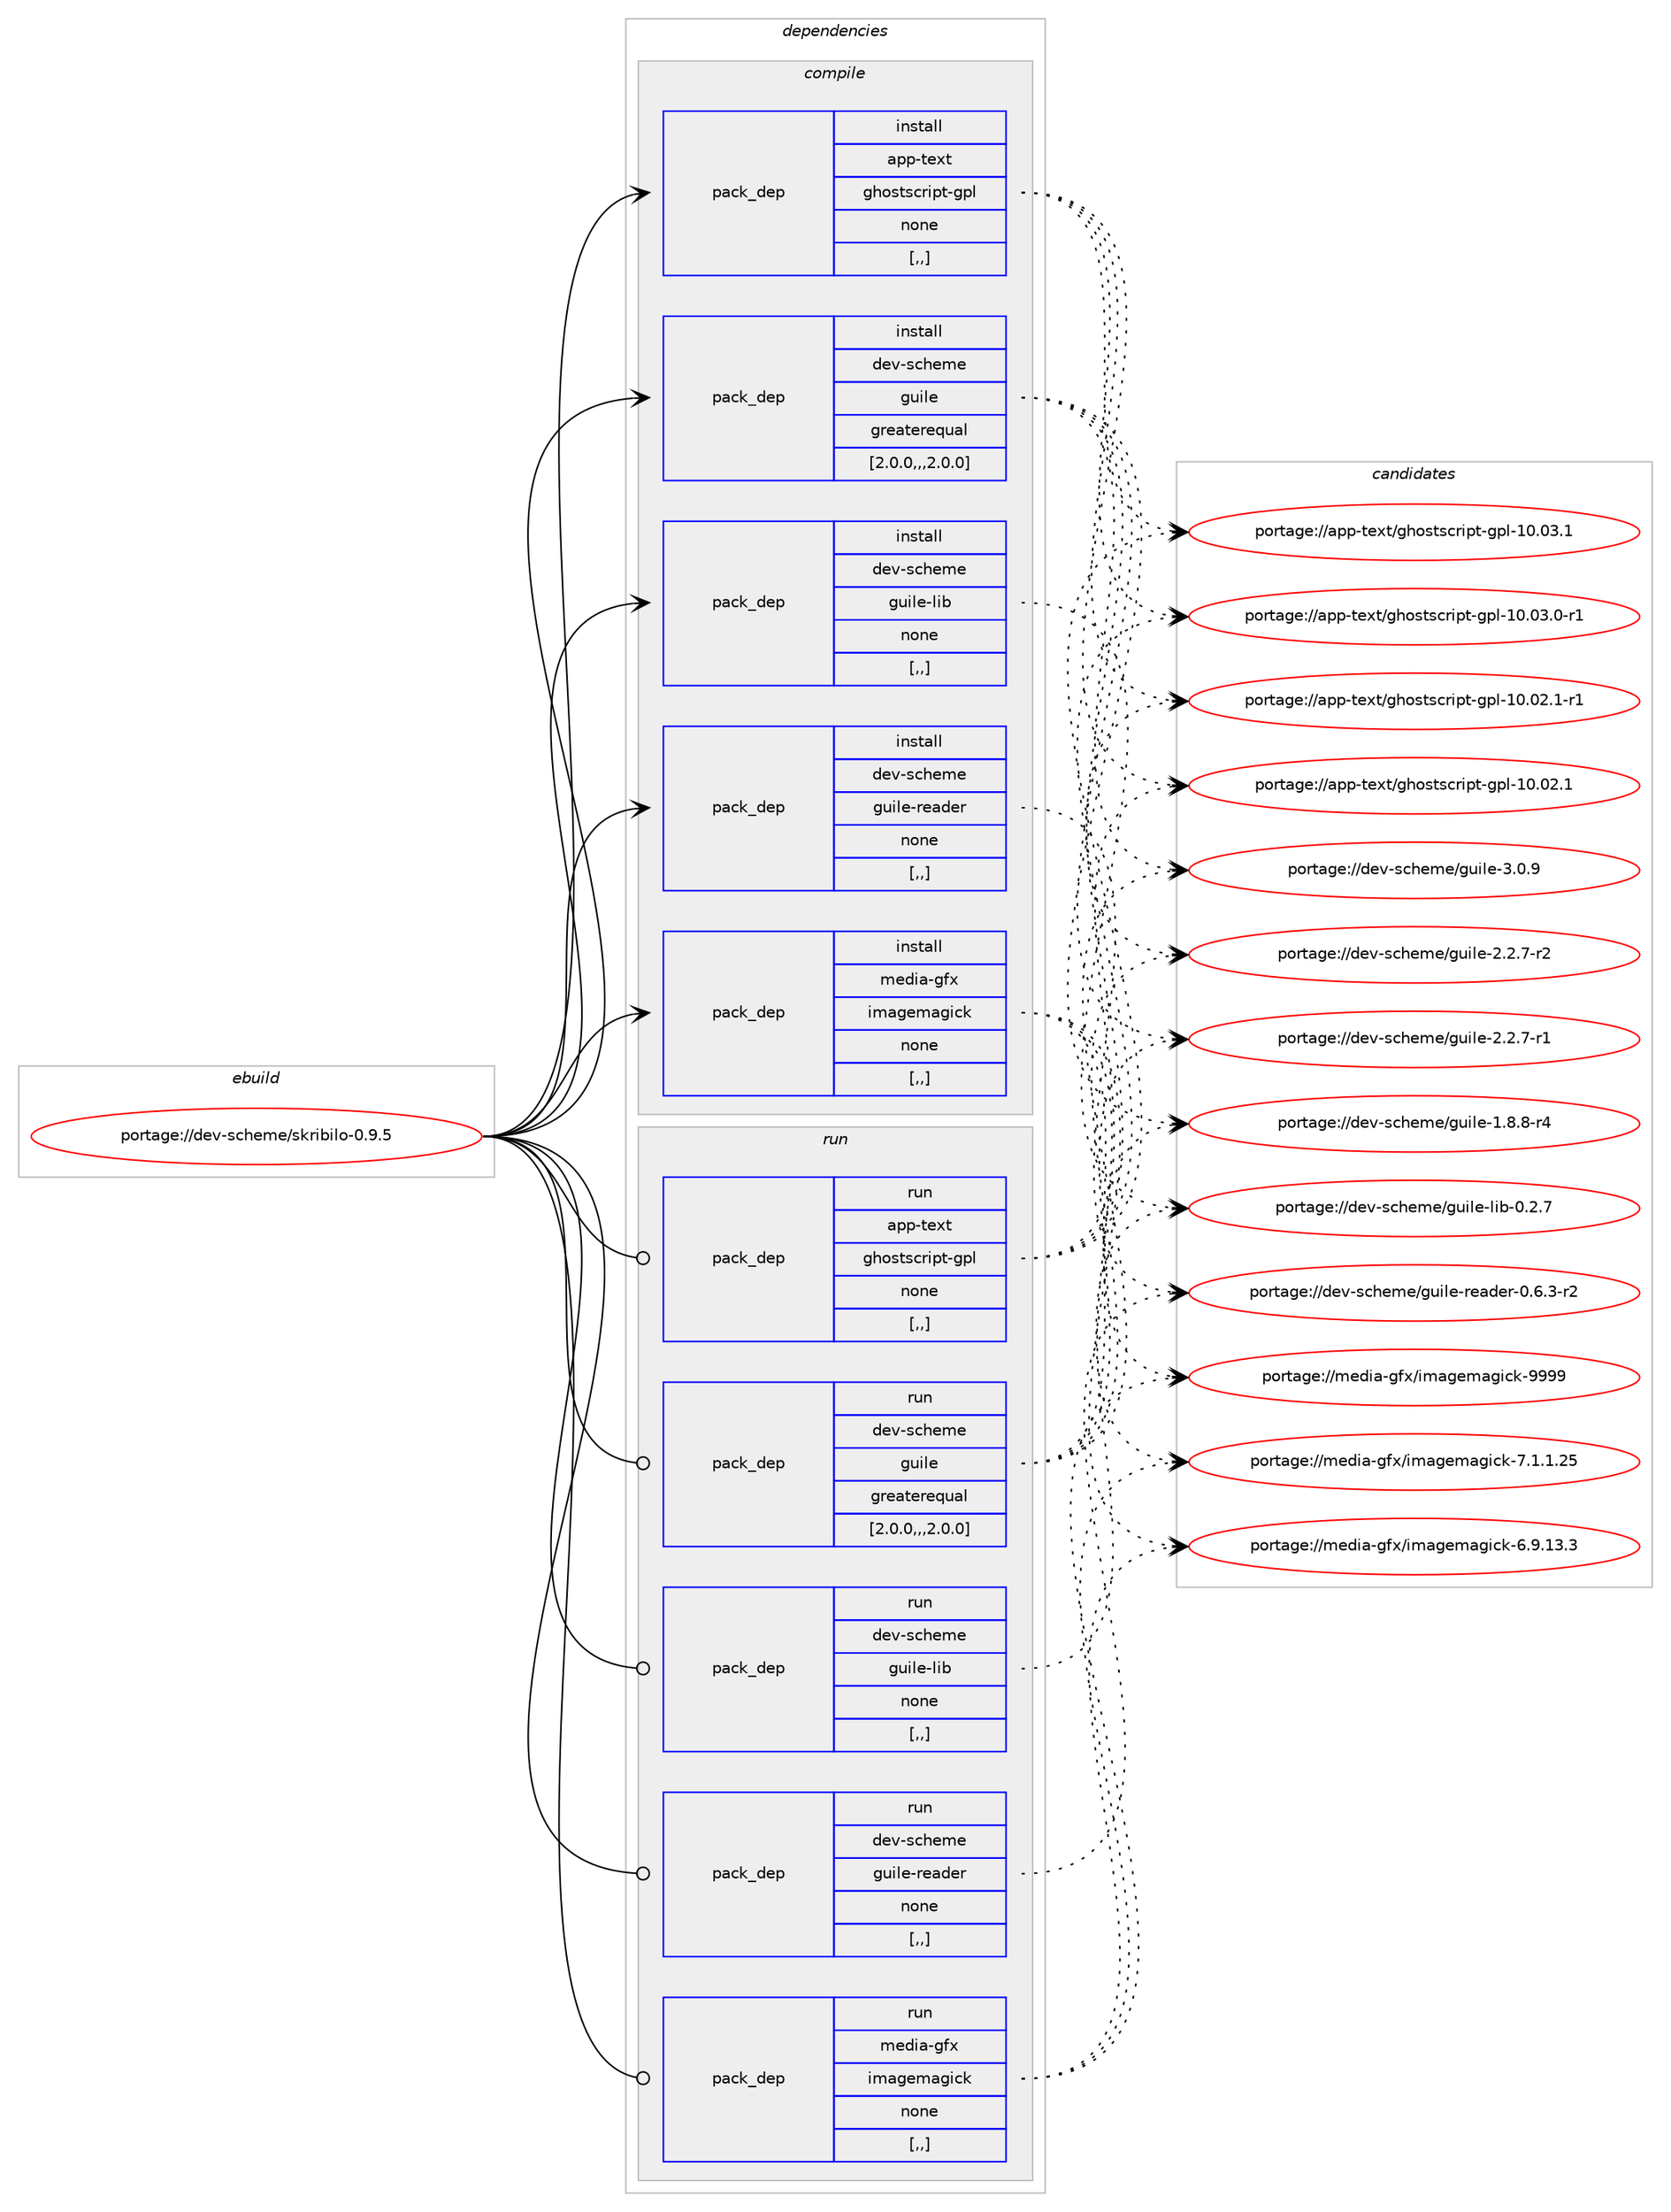 digraph prolog {

# *************
# Graph options
# *************

newrank=true;
concentrate=true;
compound=true;
graph [rankdir=LR,fontname=Helvetica,fontsize=10,ranksep=1.5];#, ranksep=2.5, nodesep=0.2];
edge  [arrowhead=vee];
node  [fontname=Helvetica,fontsize=10];

# **********
# The ebuild
# **********

subgraph cluster_leftcol {
color=gray;
label=<<i>ebuild</i>>;
id [label="portage://dev-scheme/skribilo-0.9.5", color=red, width=4, href="../dev-scheme/skribilo-0.9.5.svg"];
}

# ****************
# The dependencies
# ****************

subgraph cluster_midcol {
color=gray;
label=<<i>dependencies</i>>;
subgraph cluster_compile {
fillcolor="#eeeeee";
style=filled;
label=<<i>compile</i>>;
subgraph pack148195 {
dependency208559 [label=<<TABLE BORDER="0" CELLBORDER="1" CELLSPACING="0" CELLPADDING="4" WIDTH="220"><TR><TD ROWSPAN="6" CELLPADDING="30">pack_dep</TD></TR><TR><TD WIDTH="110">install</TD></TR><TR><TD>app-text</TD></TR><TR><TD>ghostscript-gpl</TD></TR><TR><TD>none</TD></TR><TR><TD>[,,]</TD></TR></TABLE>>, shape=none, color=blue];
}
id:e -> dependency208559:w [weight=20,style="solid",arrowhead="vee"];
subgraph pack148196 {
dependency208560 [label=<<TABLE BORDER="0" CELLBORDER="1" CELLSPACING="0" CELLPADDING="4" WIDTH="220"><TR><TD ROWSPAN="6" CELLPADDING="30">pack_dep</TD></TR><TR><TD WIDTH="110">install</TD></TR><TR><TD>dev-scheme</TD></TR><TR><TD>guile</TD></TR><TR><TD>greaterequal</TD></TR><TR><TD>[2.0.0,,,2.0.0]</TD></TR></TABLE>>, shape=none, color=blue];
}
id:e -> dependency208560:w [weight=20,style="solid",arrowhead="vee"];
subgraph pack148197 {
dependency208561 [label=<<TABLE BORDER="0" CELLBORDER="1" CELLSPACING="0" CELLPADDING="4" WIDTH="220"><TR><TD ROWSPAN="6" CELLPADDING="30">pack_dep</TD></TR><TR><TD WIDTH="110">install</TD></TR><TR><TD>dev-scheme</TD></TR><TR><TD>guile-lib</TD></TR><TR><TD>none</TD></TR><TR><TD>[,,]</TD></TR></TABLE>>, shape=none, color=blue];
}
id:e -> dependency208561:w [weight=20,style="solid",arrowhead="vee"];
subgraph pack148198 {
dependency208562 [label=<<TABLE BORDER="0" CELLBORDER="1" CELLSPACING="0" CELLPADDING="4" WIDTH="220"><TR><TD ROWSPAN="6" CELLPADDING="30">pack_dep</TD></TR><TR><TD WIDTH="110">install</TD></TR><TR><TD>dev-scheme</TD></TR><TR><TD>guile-reader</TD></TR><TR><TD>none</TD></TR><TR><TD>[,,]</TD></TR></TABLE>>, shape=none, color=blue];
}
id:e -> dependency208562:w [weight=20,style="solid",arrowhead="vee"];
subgraph pack148199 {
dependency208563 [label=<<TABLE BORDER="0" CELLBORDER="1" CELLSPACING="0" CELLPADDING="4" WIDTH="220"><TR><TD ROWSPAN="6" CELLPADDING="30">pack_dep</TD></TR><TR><TD WIDTH="110">install</TD></TR><TR><TD>media-gfx</TD></TR><TR><TD>imagemagick</TD></TR><TR><TD>none</TD></TR><TR><TD>[,,]</TD></TR></TABLE>>, shape=none, color=blue];
}
id:e -> dependency208563:w [weight=20,style="solid",arrowhead="vee"];
}
subgraph cluster_compileandrun {
fillcolor="#eeeeee";
style=filled;
label=<<i>compile and run</i>>;
}
subgraph cluster_run {
fillcolor="#eeeeee";
style=filled;
label=<<i>run</i>>;
subgraph pack148200 {
dependency208564 [label=<<TABLE BORDER="0" CELLBORDER="1" CELLSPACING="0" CELLPADDING="4" WIDTH="220"><TR><TD ROWSPAN="6" CELLPADDING="30">pack_dep</TD></TR><TR><TD WIDTH="110">run</TD></TR><TR><TD>app-text</TD></TR><TR><TD>ghostscript-gpl</TD></TR><TR><TD>none</TD></TR><TR><TD>[,,]</TD></TR></TABLE>>, shape=none, color=blue];
}
id:e -> dependency208564:w [weight=20,style="solid",arrowhead="odot"];
subgraph pack148201 {
dependency208565 [label=<<TABLE BORDER="0" CELLBORDER="1" CELLSPACING="0" CELLPADDING="4" WIDTH="220"><TR><TD ROWSPAN="6" CELLPADDING="30">pack_dep</TD></TR><TR><TD WIDTH="110">run</TD></TR><TR><TD>dev-scheme</TD></TR><TR><TD>guile</TD></TR><TR><TD>greaterequal</TD></TR><TR><TD>[2.0.0,,,2.0.0]</TD></TR></TABLE>>, shape=none, color=blue];
}
id:e -> dependency208565:w [weight=20,style="solid",arrowhead="odot"];
subgraph pack148202 {
dependency208566 [label=<<TABLE BORDER="0" CELLBORDER="1" CELLSPACING="0" CELLPADDING="4" WIDTH="220"><TR><TD ROWSPAN="6" CELLPADDING="30">pack_dep</TD></TR><TR><TD WIDTH="110">run</TD></TR><TR><TD>dev-scheme</TD></TR><TR><TD>guile-lib</TD></TR><TR><TD>none</TD></TR><TR><TD>[,,]</TD></TR></TABLE>>, shape=none, color=blue];
}
id:e -> dependency208566:w [weight=20,style="solid",arrowhead="odot"];
subgraph pack148203 {
dependency208567 [label=<<TABLE BORDER="0" CELLBORDER="1" CELLSPACING="0" CELLPADDING="4" WIDTH="220"><TR><TD ROWSPAN="6" CELLPADDING="30">pack_dep</TD></TR><TR><TD WIDTH="110">run</TD></TR><TR><TD>dev-scheme</TD></TR><TR><TD>guile-reader</TD></TR><TR><TD>none</TD></TR><TR><TD>[,,]</TD></TR></TABLE>>, shape=none, color=blue];
}
id:e -> dependency208567:w [weight=20,style="solid",arrowhead="odot"];
subgraph pack148204 {
dependency208568 [label=<<TABLE BORDER="0" CELLBORDER="1" CELLSPACING="0" CELLPADDING="4" WIDTH="220"><TR><TD ROWSPAN="6" CELLPADDING="30">pack_dep</TD></TR><TR><TD WIDTH="110">run</TD></TR><TR><TD>media-gfx</TD></TR><TR><TD>imagemagick</TD></TR><TR><TD>none</TD></TR><TR><TD>[,,]</TD></TR></TABLE>>, shape=none, color=blue];
}
id:e -> dependency208568:w [weight=20,style="solid",arrowhead="odot"];
}
}

# **************
# The candidates
# **************

subgraph cluster_choices {
rank=same;
color=gray;
label=<<i>candidates</i>>;

subgraph choice148195 {
color=black;
nodesep=1;
choice97112112451161011201164710310411111511611599114105112116451031121084549484648514649 [label="portage://app-text/ghostscript-gpl-10.03.1", color=red, width=4,href="../app-text/ghostscript-gpl-10.03.1.svg"];
choice971121124511610112011647103104111115116115991141051121164510311210845494846485146484511449 [label="portage://app-text/ghostscript-gpl-10.03.0-r1", color=red, width=4,href="../app-text/ghostscript-gpl-10.03.0-r1.svg"];
choice971121124511610112011647103104111115116115991141051121164510311210845494846485046494511449 [label="portage://app-text/ghostscript-gpl-10.02.1-r1", color=red, width=4,href="../app-text/ghostscript-gpl-10.02.1-r1.svg"];
choice97112112451161011201164710310411111511611599114105112116451031121084549484648504649 [label="portage://app-text/ghostscript-gpl-10.02.1", color=red, width=4,href="../app-text/ghostscript-gpl-10.02.1.svg"];
dependency208559:e -> choice97112112451161011201164710310411111511611599114105112116451031121084549484648514649:w [style=dotted,weight="100"];
dependency208559:e -> choice971121124511610112011647103104111115116115991141051121164510311210845494846485146484511449:w [style=dotted,weight="100"];
dependency208559:e -> choice971121124511610112011647103104111115116115991141051121164510311210845494846485046494511449:w [style=dotted,weight="100"];
dependency208559:e -> choice97112112451161011201164710310411111511611599114105112116451031121084549484648504649:w [style=dotted,weight="100"];
}
subgraph choice148196 {
color=black;
nodesep=1;
choice100101118451159910410110910147103117105108101455146484657 [label="portage://dev-scheme/guile-3.0.9", color=red, width=4,href="../dev-scheme/guile-3.0.9.svg"];
choice1001011184511599104101109101471031171051081014550465046554511450 [label="portage://dev-scheme/guile-2.2.7-r2", color=red, width=4,href="../dev-scheme/guile-2.2.7-r2.svg"];
choice1001011184511599104101109101471031171051081014550465046554511449 [label="portage://dev-scheme/guile-2.2.7-r1", color=red, width=4,href="../dev-scheme/guile-2.2.7-r1.svg"];
choice1001011184511599104101109101471031171051081014549465646564511452 [label="portage://dev-scheme/guile-1.8.8-r4", color=red, width=4,href="../dev-scheme/guile-1.8.8-r4.svg"];
dependency208560:e -> choice100101118451159910410110910147103117105108101455146484657:w [style=dotted,weight="100"];
dependency208560:e -> choice1001011184511599104101109101471031171051081014550465046554511450:w [style=dotted,weight="100"];
dependency208560:e -> choice1001011184511599104101109101471031171051081014550465046554511449:w [style=dotted,weight="100"];
dependency208560:e -> choice1001011184511599104101109101471031171051081014549465646564511452:w [style=dotted,weight="100"];
}
subgraph choice148197 {
color=black;
nodesep=1;
choice1001011184511599104101109101471031171051081014510810598454846504655 [label="portage://dev-scheme/guile-lib-0.2.7", color=red, width=4,href="../dev-scheme/guile-lib-0.2.7.svg"];
dependency208561:e -> choice1001011184511599104101109101471031171051081014510810598454846504655:w [style=dotted,weight="100"];
}
subgraph choice148198 {
color=black;
nodesep=1;
choice10010111845115991041011091014710311710510810145114101971001011144548465446514511450 [label="portage://dev-scheme/guile-reader-0.6.3-r2", color=red, width=4,href="../dev-scheme/guile-reader-0.6.3-r2.svg"];
dependency208562:e -> choice10010111845115991041011091014710311710510810145114101971001011144548465446514511450:w [style=dotted,weight="100"];
}
subgraph choice148199 {
color=black;
nodesep=1;
choice1091011001059745103102120471051099710310110997103105991074557575757 [label="portage://media-gfx/imagemagick-9999", color=red, width=4,href="../media-gfx/imagemagick-9999.svg"];
choice109101100105974510310212047105109971031011099710310599107455546494649465053 [label="portage://media-gfx/imagemagick-7.1.1.25", color=red, width=4,href="../media-gfx/imagemagick-7.1.1.25.svg"];
choice109101100105974510310212047105109971031011099710310599107455446574649514651 [label="portage://media-gfx/imagemagick-6.9.13.3", color=red, width=4,href="../media-gfx/imagemagick-6.9.13.3.svg"];
dependency208563:e -> choice1091011001059745103102120471051099710310110997103105991074557575757:w [style=dotted,weight="100"];
dependency208563:e -> choice109101100105974510310212047105109971031011099710310599107455546494649465053:w [style=dotted,weight="100"];
dependency208563:e -> choice109101100105974510310212047105109971031011099710310599107455446574649514651:w [style=dotted,weight="100"];
}
subgraph choice148200 {
color=black;
nodesep=1;
choice97112112451161011201164710310411111511611599114105112116451031121084549484648514649 [label="portage://app-text/ghostscript-gpl-10.03.1", color=red, width=4,href="../app-text/ghostscript-gpl-10.03.1.svg"];
choice971121124511610112011647103104111115116115991141051121164510311210845494846485146484511449 [label="portage://app-text/ghostscript-gpl-10.03.0-r1", color=red, width=4,href="../app-text/ghostscript-gpl-10.03.0-r1.svg"];
choice971121124511610112011647103104111115116115991141051121164510311210845494846485046494511449 [label="portage://app-text/ghostscript-gpl-10.02.1-r1", color=red, width=4,href="../app-text/ghostscript-gpl-10.02.1-r1.svg"];
choice97112112451161011201164710310411111511611599114105112116451031121084549484648504649 [label="portage://app-text/ghostscript-gpl-10.02.1", color=red, width=4,href="../app-text/ghostscript-gpl-10.02.1.svg"];
dependency208564:e -> choice97112112451161011201164710310411111511611599114105112116451031121084549484648514649:w [style=dotted,weight="100"];
dependency208564:e -> choice971121124511610112011647103104111115116115991141051121164510311210845494846485146484511449:w [style=dotted,weight="100"];
dependency208564:e -> choice971121124511610112011647103104111115116115991141051121164510311210845494846485046494511449:w [style=dotted,weight="100"];
dependency208564:e -> choice97112112451161011201164710310411111511611599114105112116451031121084549484648504649:w [style=dotted,weight="100"];
}
subgraph choice148201 {
color=black;
nodesep=1;
choice100101118451159910410110910147103117105108101455146484657 [label="portage://dev-scheme/guile-3.0.9", color=red, width=4,href="../dev-scheme/guile-3.0.9.svg"];
choice1001011184511599104101109101471031171051081014550465046554511450 [label="portage://dev-scheme/guile-2.2.7-r2", color=red, width=4,href="../dev-scheme/guile-2.2.7-r2.svg"];
choice1001011184511599104101109101471031171051081014550465046554511449 [label="portage://dev-scheme/guile-2.2.7-r1", color=red, width=4,href="../dev-scheme/guile-2.2.7-r1.svg"];
choice1001011184511599104101109101471031171051081014549465646564511452 [label="portage://dev-scheme/guile-1.8.8-r4", color=red, width=4,href="../dev-scheme/guile-1.8.8-r4.svg"];
dependency208565:e -> choice100101118451159910410110910147103117105108101455146484657:w [style=dotted,weight="100"];
dependency208565:e -> choice1001011184511599104101109101471031171051081014550465046554511450:w [style=dotted,weight="100"];
dependency208565:e -> choice1001011184511599104101109101471031171051081014550465046554511449:w [style=dotted,weight="100"];
dependency208565:e -> choice1001011184511599104101109101471031171051081014549465646564511452:w [style=dotted,weight="100"];
}
subgraph choice148202 {
color=black;
nodesep=1;
choice1001011184511599104101109101471031171051081014510810598454846504655 [label="portage://dev-scheme/guile-lib-0.2.7", color=red, width=4,href="../dev-scheme/guile-lib-0.2.7.svg"];
dependency208566:e -> choice1001011184511599104101109101471031171051081014510810598454846504655:w [style=dotted,weight="100"];
}
subgraph choice148203 {
color=black;
nodesep=1;
choice10010111845115991041011091014710311710510810145114101971001011144548465446514511450 [label="portage://dev-scheme/guile-reader-0.6.3-r2", color=red, width=4,href="../dev-scheme/guile-reader-0.6.3-r2.svg"];
dependency208567:e -> choice10010111845115991041011091014710311710510810145114101971001011144548465446514511450:w [style=dotted,weight="100"];
}
subgraph choice148204 {
color=black;
nodesep=1;
choice1091011001059745103102120471051099710310110997103105991074557575757 [label="portage://media-gfx/imagemagick-9999", color=red, width=4,href="../media-gfx/imagemagick-9999.svg"];
choice109101100105974510310212047105109971031011099710310599107455546494649465053 [label="portage://media-gfx/imagemagick-7.1.1.25", color=red, width=4,href="../media-gfx/imagemagick-7.1.1.25.svg"];
choice109101100105974510310212047105109971031011099710310599107455446574649514651 [label="portage://media-gfx/imagemagick-6.9.13.3", color=red, width=4,href="../media-gfx/imagemagick-6.9.13.3.svg"];
dependency208568:e -> choice1091011001059745103102120471051099710310110997103105991074557575757:w [style=dotted,weight="100"];
dependency208568:e -> choice109101100105974510310212047105109971031011099710310599107455546494649465053:w [style=dotted,weight="100"];
dependency208568:e -> choice109101100105974510310212047105109971031011099710310599107455446574649514651:w [style=dotted,weight="100"];
}
}

}
